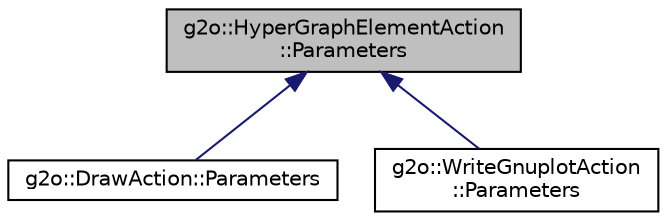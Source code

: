 digraph "g2o::HyperGraphElementAction::Parameters"
{
  edge [fontname="Helvetica",fontsize="10",labelfontname="Helvetica",labelfontsize="10"];
  node [fontname="Helvetica",fontsize="10",shape=record];
  Node0 [label="g2o::HyperGraphElementAction\l::Parameters",height=0.2,width=0.4,color="black", fillcolor="grey75", style="filled", fontcolor="black"];
  Node0 -> Node1 [dir="back",color="midnightblue",fontsize="10",style="solid",fontname="Helvetica"];
  Node1 [label="g2o::DrawAction::Parameters",height=0.2,width=0.4,color="black", fillcolor="white", style="filled",URL="$classg2o_1_1_draw_action_1_1_parameters.html"];
  Node0 -> Node2 [dir="back",color="midnightblue",fontsize="10",style="solid",fontname="Helvetica"];
  Node2 [label="g2o::WriteGnuplotAction\l::Parameters",height=0.2,width=0.4,color="black", fillcolor="white", style="filled",URL="$structg2o_1_1_write_gnuplot_action_1_1_parameters.html"];
}
